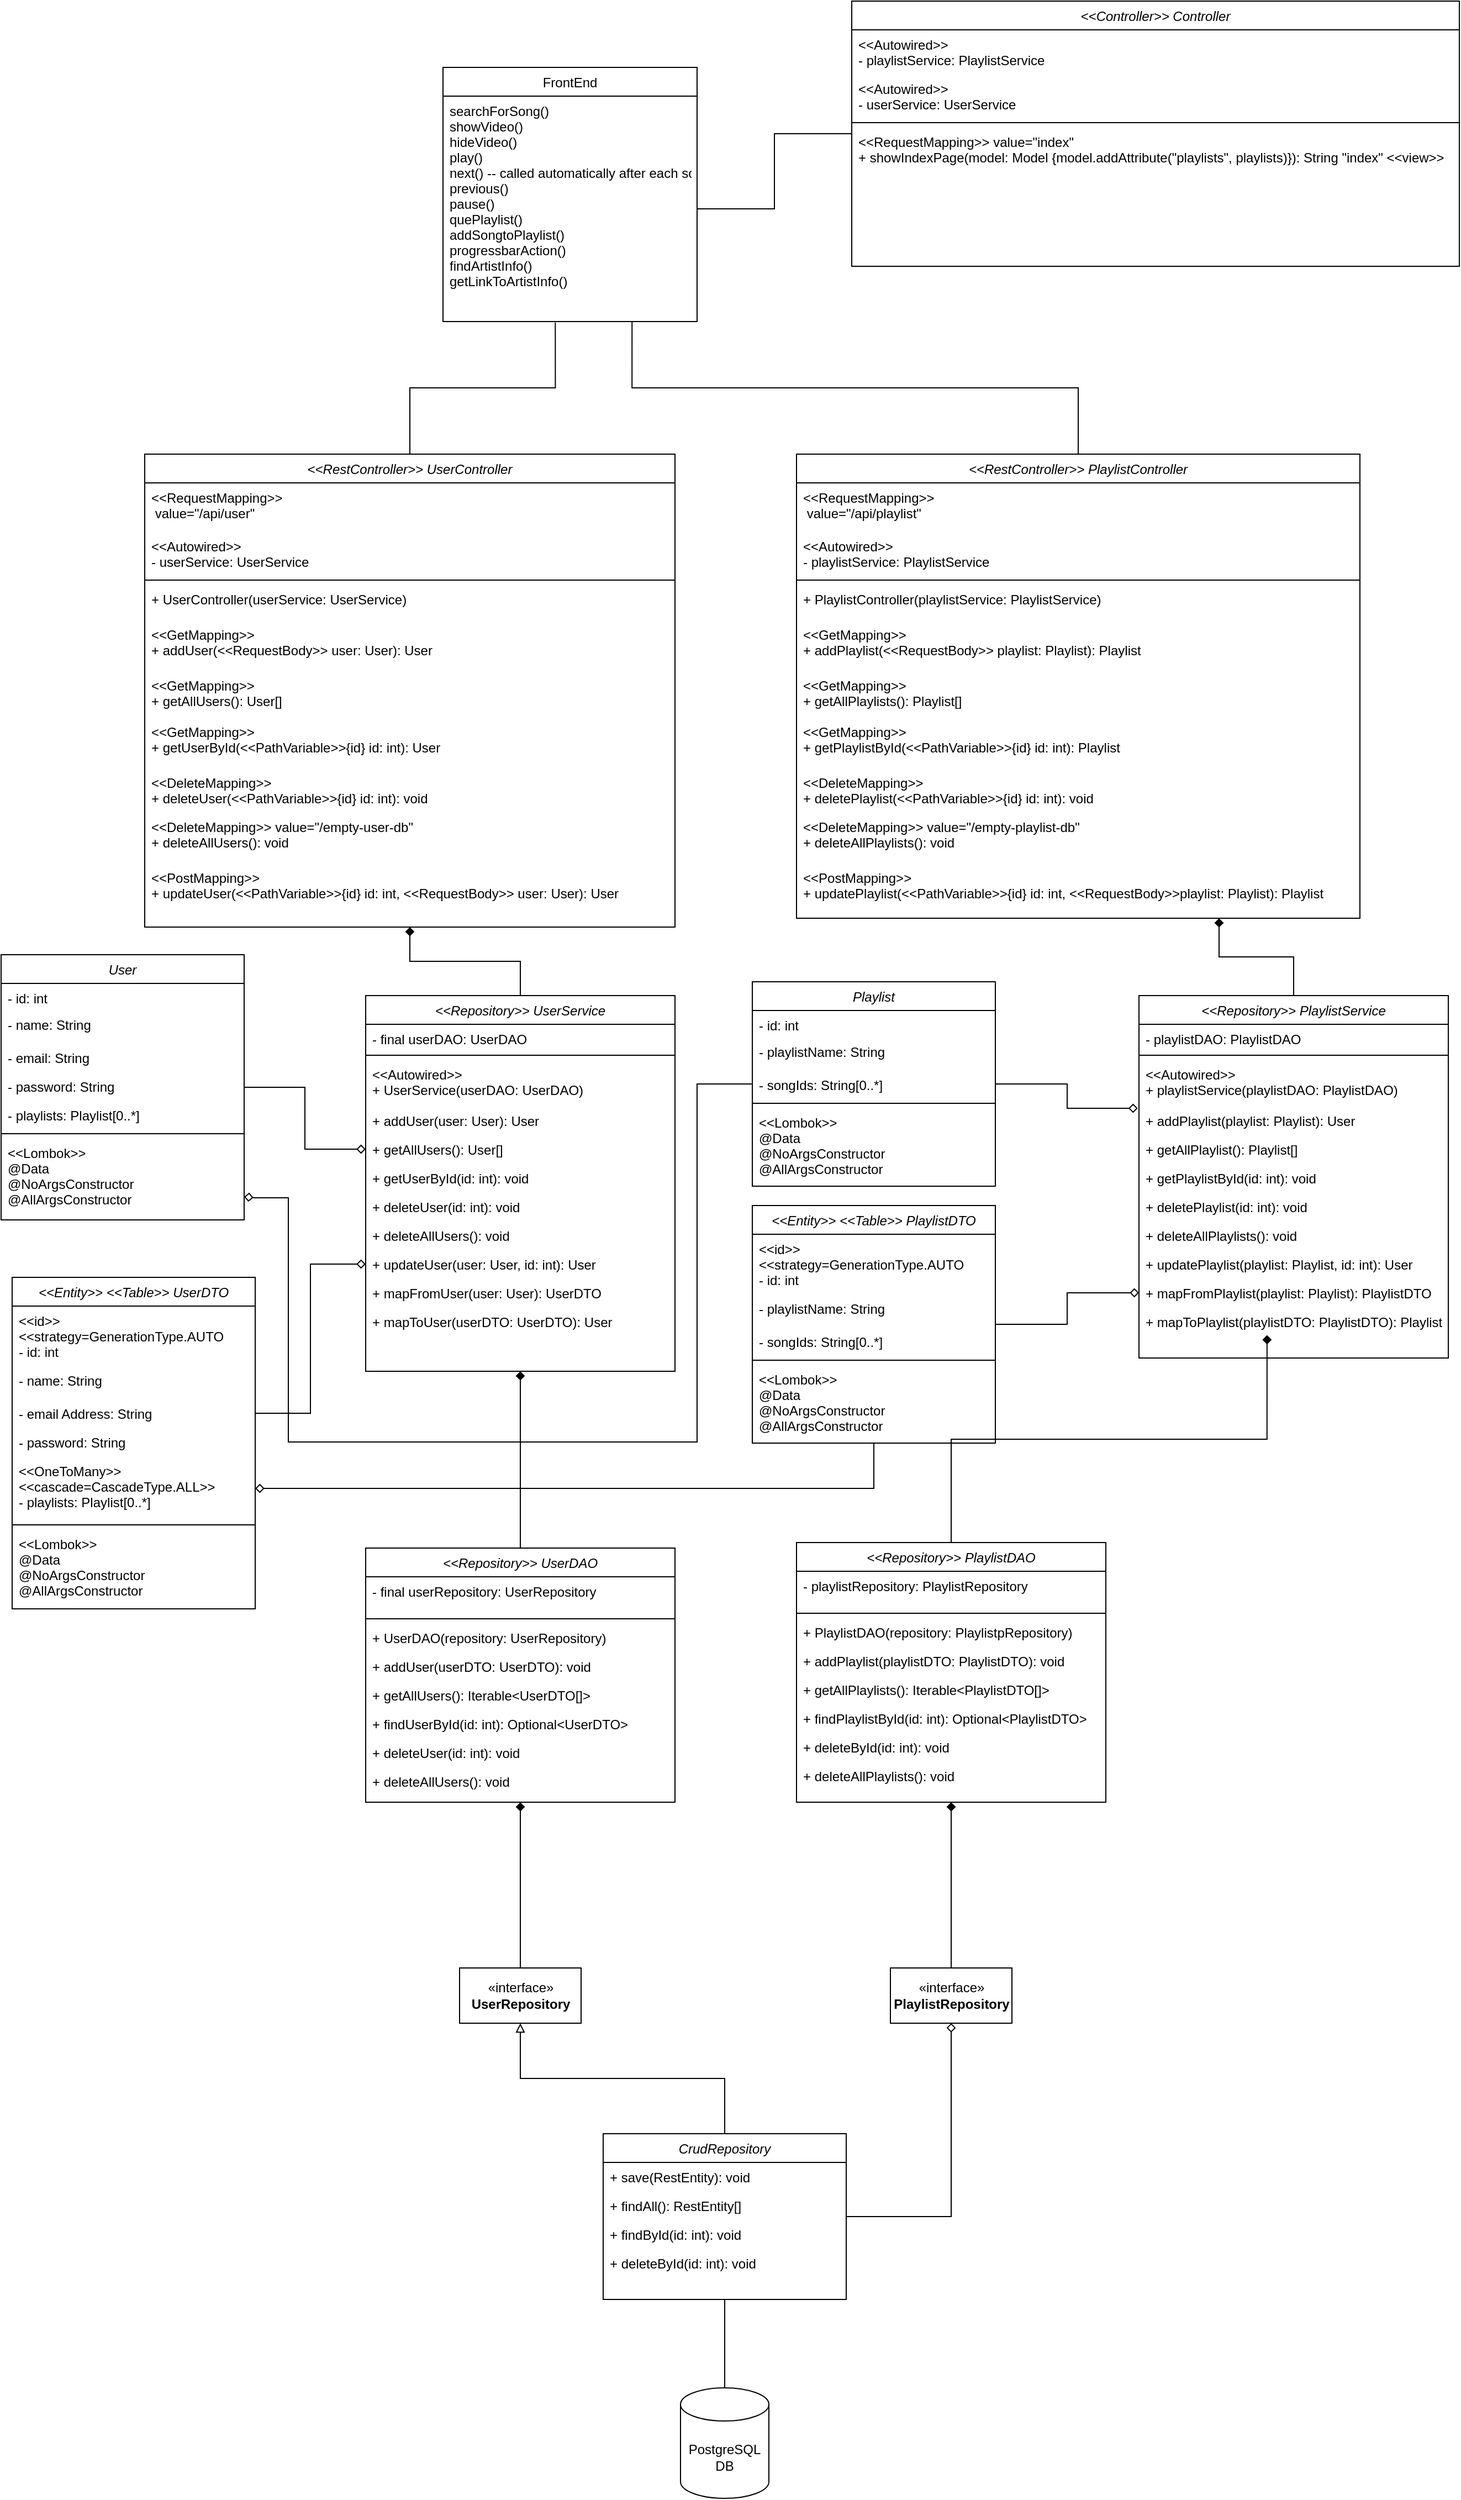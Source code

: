 <mxfile version="14.7.4" type="embed"><diagram id="C5RBs43oDa-KdzZeNtuy" name="Page-1"><mxGraphModel dx="1510" dy="1843" grid="1" gridSize="10" guides="1" tooltips="1" connect="1" arrows="1" fold="1" page="1" pageScale="1" pageWidth="827" pageHeight="1169" math="0" shadow="0"><root><mxCell id="WIyWlLk6GJQsqaUBKTNV-0"/><mxCell id="WIyWlLk6GJQsqaUBKTNV-1" parent="WIyWlLk6GJQsqaUBKTNV-0"/><mxCell id="zkfFHV4jXpPFQw0GAbJ--0" value="&lt;&lt;Entity&gt;&gt; &lt;&lt;Table&gt;&gt; UserDTO" style="swimlane;fontStyle=2;align=center;verticalAlign=top;childLayout=stackLayout;horizontal=1;startSize=26;horizontalStack=0;resizeParent=1;resizeLast=0;collapsible=1;marginBottom=0;rounded=0;shadow=0;strokeWidth=1;" parent="WIyWlLk6GJQsqaUBKTNV-1" vertex="1"><mxGeometry x="-600" y="585" width="220" height="300" as="geometry"><mxRectangle x="230" y="140" width="160" height="26" as="alternateBounds"/></mxGeometry></mxCell><mxCell id="-_xTnc1p_r5YANseTXnQ-41" value="&lt;&lt;id&gt;&gt;&#10;&lt;&lt;strategy=GenerationType.AUTO&#10;- id: int" style="text;align=left;verticalAlign=top;spacingLeft=4;spacingRight=4;overflow=hidden;rotatable=0;points=[[0,0.5],[1,0.5]];portConstraint=eastwest;" parent="zkfFHV4jXpPFQw0GAbJ--0" vertex="1"><mxGeometry y="26" width="220" height="54" as="geometry"/></mxCell><mxCell id="zkfFHV4jXpPFQw0GAbJ--1" value="- name: String" style="text;align=left;verticalAlign=top;spacingLeft=4;spacingRight=4;overflow=hidden;rotatable=0;points=[[0,0.5],[1,0.5]];portConstraint=eastwest;" parent="zkfFHV4jXpPFQw0GAbJ--0" vertex="1"><mxGeometry y="80" width="220" height="30" as="geometry"/></mxCell><mxCell id="zkfFHV4jXpPFQw0GAbJ--3" value="- email Address: String" style="text;align=left;verticalAlign=top;spacingLeft=4;spacingRight=4;overflow=hidden;rotatable=0;points=[[0,0.5],[1,0.5]];portConstraint=eastwest;rounded=0;shadow=0;html=0;" parent="zkfFHV4jXpPFQw0GAbJ--0" vertex="1"><mxGeometry y="110" width="220" height="26" as="geometry"/></mxCell><mxCell id="zkfFHV4jXpPFQw0GAbJ--18" value="- password: String" style="text;align=left;verticalAlign=top;spacingLeft=4;spacingRight=4;overflow=hidden;rotatable=0;points=[[0,0.5],[1,0.5]];portConstraint=eastwest;" parent="zkfFHV4jXpPFQw0GAbJ--0" vertex="1"><mxGeometry y="136" width="220" height="26" as="geometry"/></mxCell><mxCell id="-_xTnc1p_r5YANseTXnQ-157" value="&lt;&lt;OneToMany&gt;&gt;&#10;&lt;&lt;cascade=CascadeType.ALL&gt;&gt;  &#10;- playlists: Playlist[0..*]" style="text;align=left;verticalAlign=top;spacingLeft=4;spacingRight=4;overflow=hidden;rotatable=0;points=[[0,0.5],[1,0.5]];portConstraint=eastwest;" parent="zkfFHV4jXpPFQw0GAbJ--0" vertex="1"><mxGeometry y="162" width="220" height="58" as="geometry"/></mxCell><mxCell id="zkfFHV4jXpPFQw0GAbJ--4" value="" style="line;html=1;strokeWidth=1;align=left;verticalAlign=middle;spacingTop=-1;spacingLeft=3;spacingRight=3;rotatable=0;labelPosition=right;points=[];portConstraint=eastwest;" parent="zkfFHV4jXpPFQw0GAbJ--0" vertex="1"><mxGeometry y="220" width="220" height="8" as="geometry"/></mxCell><mxCell id="zkfFHV4jXpPFQw0GAbJ--5" value="&lt;&lt;Lombok&gt;&gt; &#10;@Data&#10;@NoArgsConstructor&#10;@AllArgsConstructor &#10;&#10;" style="text;align=left;verticalAlign=top;spacingLeft=4;spacingRight=4;overflow=hidden;rotatable=0;points=[[0,0.5],[1,0.5]];portConstraint=eastwest;" parent="zkfFHV4jXpPFQw0GAbJ--0" vertex="1"><mxGeometry y="228" width="220" height="72" as="geometry"/></mxCell><mxCell id="-_xTnc1p_r5YANseTXnQ-36" style="edgeStyle=orthogonalEdgeStyle;rounded=0;orthogonalLoop=1;jettySize=auto;html=1;endArrow=diamond;endFill=1;exitX=0.5;exitY=0;exitDx=0;exitDy=0;entryX=0.5;entryY=1;entryDx=0;entryDy=0;" parent="WIyWlLk6GJQsqaUBKTNV-1" source="-_xTnc1p_r5YANseTXnQ-50" target="-_xTnc1p_r5YANseTXnQ-24" edge="1"><mxGeometry relative="1" as="geometry"><mxPoint x="90" y="400" as="targetPoint"/></mxGeometry></mxCell><mxCell id="-_xTnc1p_r5YANseTXnQ-58" style="edgeStyle=orthogonalEdgeStyle;rounded=0;orthogonalLoop=1;jettySize=auto;html=1;endArrow=diamond;endFill=1;entryX=0.5;entryY=1;entryDx=0;entryDy=0;" parent="WIyWlLk6GJQsqaUBKTNV-1" source="-_xTnc1p_r5YANseTXnQ-1" target="-_xTnc1p_r5YANseTXnQ-50" edge="1"><mxGeometry relative="1" as="geometry"><mxPoint x="-202.44" y="688.168" as="targetPoint"/></mxGeometry></mxCell><mxCell id="-_xTnc1p_r5YANseTXnQ-1" value="&lt;&lt;Repository&gt;&gt; UserDAO" style="swimlane;fontStyle=2;align=center;verticalAlign=top;childLayout=stackLayout;horizontal=1;startSize=26;horizontalStack=0;resizeParent=1;resizeLast=0;collapsible=1;marginBottom=0;rounded=0;shadow=0;strokeWidth=1;" parent="WIyWlLk6GJQsqaUBKTNV-1" vertex="1"><mxGeometry x="-280" y="830" width="280" height="230" as="geometry"><mxRectangle x="230" y="140" width="160" height="26" as="alternateBounds"/></mxGeometry></mxCell><mxCell id="-_xTnc1p_r5YANseTXnQ-2" value="- final userRepository: UserRepository" style="text;align=left;verticalAlign=top;spacingLeft=4;spacingRight=4;overflow=hidden;rotatable=0;points=[[0,0.5],[1,0.5]];portConstraint=eastwest;" parent="-_xTnc1p_r5YANseTXnQ-1" vertex="1"><mxGeometry y="26" width="280" height="34" as="geometry"/></mxCell><mxCell id="-_xTnc1p_r5YANseTXnQ-6" value="" style="line;html=1;strokeWidth=1;align=left;verticalAlign=middle;spacingTop=-1;spacingLeft=3;spacingRight=3;rotatable=0;labelPosition=right;points=[];portConstraint=eastwest;" parent="-_xTnc1p_r5YANseTXnQ-1" vertex="1"><mxGeometry y="60" width="280" height="8" as="geometry"/></mxCell><mxCell id="1" value="+ UserDAO(repository: UserRepository)" style="text;strokeColor=none;fillColor=none;align=left;verticalAlign=top;spacingLeft=4;spacingRight=4;overflow=hidden;rotatable=0;points=[[0,0.5],[1,0.5]];portConstraint=eastwest;" parent="-_xTnc1p_r5YANseTXnQ-1" vertex="1"><mxGeometry y="68" width="280" height="26" as="geometry"/></mxCell><mxCell id="-_xTnc1p_r5YANseTXnQ-12" value="+ addUser(userDTO: UserDTO): void" style="text;strokeColor=none;fillColor=none;align=left;verticalAlign=top;spacingLeft=4;spacingRight=4;overflow=hidden;rotatable=0;points=[[0,0.5],[1,0.5]];portConstraint=eastwest;" parent="-_xTnc1p_r5YANseTXnQ-1" vertex="1"><mxGeometry y="94" width="280" height="26" as="geometry"/></mxCell><mxCell id="-_xTnc1p_r5YANseTXnQ-15" value="+ getAllUsers(): Iterable&lt;UserDTO[]&gt;" style="text;strokeColor=none;fillColor=none;align=left;verticalAlign=top;spacingLeft=4;spacingRight=4;overflow=hidden;rotatable=0;points=[[0,0.5],[1,0.5]];portConstraint=eastwest;" parent="-_xTnc1p_r5YANseTXnQ-1" vertex="1"><mxGeometry y="120" width="280" height="26" as="geometry"/></mxCell><mxCell id="-_xTnc1p_r5YANseTXnQ-16" value="+ findUserById(id: int): Optional&lt;UserDTO&gt;" style="text;strokeColor=none;fillColor=none;align=left;verticalAlign=top;spacingLeft=4;spacingRight=4;overflow=hidden;rotatable=0;points=[[0,0.5],[1,0.5]];portConstraint=eastwest;" parent="-_xTnc1p_r5YANseTXnQ-1" vertex="1"><mxGeometry y="146" width="280" height="26" as="geometry"/></mxCell><mxCell id="-_xTnc1p_r5YANseTXnQ-13" value="+ deleteUser(id: int): void" style="text;strokeColor=none;fillColor=none;align=left;verticalAlign=top;spacingLeft=4;spacingRight=4;overflow=hidden;rotatable=0;points=[[0,0.5],[1,0.5]];portConstraint=eastwest;" parent="-_xTnc1p_r5YANseTXnQ-1" vertex="1"><mxGeometry y="172" width="280" height="26" as="geometry"/></mxCell><mxCell id="6" value="+ deleteAllUsers(): void" style="text;strokeColor=none;fillColor=none;align=left;verticalAlign=top;spacingLeft=4;spacingRight=4;overflow=hidden;rotatable=0;points=[[0,0.5],[1,0.5]];portConstraint=eastwest;" vertex="1" parent="-_xTnc1p_r5YANseTXnQ-1"><mxGeometry y="198" width="280" height="26" as="geometry"/></mxCell><mxCell id="-_xTnc1p_r5YANseTXnQ-136" style="edgeStyle=orthogonalEdgeStyle;rounded=0;orthogonalLoop=1;jettySize=auto;html=1;entryX=0.5;entryY=1;entryDx=0;entryDy=0;endArrow=diamond;endFill=0;" parent="WIyWlLk6GJQsqaUBKTNV-1" source="-_xTnc1p_r5YANseTXnQ-17" target="-_xTnc1p_r5YANseTXnQ-127" edge="1"><mxGeometry relative="1" as="geometry"/></mxCell><mxCell id="-_xTnc1p_r5YANseTXnQ-184" style="edgeStyle=orthogonalEdgeStyle;rounded=0;orthogonalLoop=1;jettySize=auto;html=1;entryX=0.5;entryY=0;entryDx=0;entryDy=0;entryPerimeter=0;endArrow=none;endFill=0;" parent="WIyWlLk6GJQsqaUBKTNV-1" source="-_xTnc1p_r5YANseTXnQ-17" target="-_xTnc1p_r5YANseTXnQ-183" edge="1"><mxGeometry relative="1" as="geometry"/></mxCell><mxCell id="-_xTnc1p_r5YANseTXnQ-17" value="CrudRepository" style="swimlane;fontStyle=2;align=center;verticalAlign=top;childLayout=stackLayout;horizontal=1;startSize=26;horizontalStack=0;resizeParent=1;resizeLast=0;collapsible=1;marginBottom=0;rounded=0;shadow=0;strokeWidth=1;" parent="WIyWlLk6GJQsqaUBKTNV-1" vertex="1"><mxGeometry x="-65" y="1360" width="220" height="150" as="geometry"><mxRectangle x="230" y="140" width="160" height="26" as="alternateBounds"/></mxGeometry></mxCell><mxCell id="-_xTnc1p_r5YANseTXnQ-20" value="+ save(RestEntity): void" style="text;strokeColor=none;fillColor=none;align=left;verticalAlign=top;spacingLeft=4;spacingRight=4;overflow=hidden;rotatable=0;points=[[0,0.5],[1,0.5]];portConstraint=eastwest;" parent="-_xTnc1p_r5YANseTXnQ-17" vertex="1"><mxGeometry y="26" width="220" height="26" as="geometry"/></mxCell><mxCell id="-_xTnc1p_r5YANseTXnQ-21" value="+ findAll(): RestEntity[]" style="text;strokeColor=none;fillColor=none;align=left;verticalAlign=top;spacingLeft=4;spacingRight=4;overflow=hidden;rotatable=0;points=[[0,0.5],[1,0.5]];portConstraint=eastwest;" parent="-_xTnc1p_r5YANseTXnQ-17" vertex="1"><mxGeometry y="52" width="220" height="26" as="geometry"/></mxCell><mxCell id="-_xTnc1p_r5YANseTXnQ-22" value="+ findById(id: int): void" style="text;strokeColor=none;fillColor=none;align=left;verticalAlign=top;spacingLeft=4;spacingRight=4;overflow=hidden;rotatable=0;points=[[0,0.5],[1,0.5]];portConstraint=eastwest;" parent="-_xTnc1p_r5YANseTXnQ-17" vertex="1"><mxGeometry y="78" width="220" height="26" as="geometry"/></mxCell><mxCell id="-_xTnc1p_r5YANseTXnQ-23" value="+ deleteById(id: int): void" style="text;strokeColor=none;fillColor=none;align=left;verticalAlign=top;spacingLeft=4;spacingRight=4;overflow=hidden;rotatable=0;points=[[0,0.5],[1,0.5]];portConstraint=eastwest;" parent="-_xTnc1p_r5YANseTXnQ-17" vertex="1"><mxGeometry y="104" width="220" height="26" as="geometry"/></mxCell><mxCell id="-_xTnc1p_r5YANseTXnQ-179" style="edgeStyle=orthogonalEdgeStyle;rounded=0;orthogonalLoop=1;jettySize=auto;html=1;entryX=0.442;entryY=1.004;entryDx=0;entryDy=0;entryPerimeter=0;endArrow=none;endFill=0;" parent="WIyWlLk6GJQsqaUBKTNV-1" source="-_xTnc1p_r5YANseTXnQ-24" target="-_xTnc1p_r5YANseTXnQ-96" edge="1"><mxGeometry relative="1" as="geometry"/></mxCell><mxCell id="-_xTnc1p_r5YANseTXnQ-24" value="&lt;&lt;RestController&gt;&gt; UserController" style="swimlane;fontStyle=2;align=center;verticalAlign=top;childLayout=stackLayout;horizontal=1;startSize=26;horizontalStack=0;resizeParent=1;resizeLast=0;collapsible=1;marginBottom=0;rounded=0;shadow=0;strokeWidth=1;" parent="WIyWlLk6GJQsqaUBKTNV-1" vertex="1"><mxGeometry x="-480" y="-160" width="480" height="428" as="geometry"><mxRectangle x="550" y="110" width="160" height="26" as="alternateBounds"/></mxGeometry></mxCell><mxCell id="-_xTnc1p_r5YANseTXnQ-37" value="&lt;&lt;RequestMapping&gt;&gt;&#10; value=&quot;/api/user&quot; " style="text;align=left;verticalAlign=top;spacingLeft=4;spacingRight=4;overflow=hidden;rotatable=0;points=[[0,0.5],[1,0.5]];portConstraint=eastwest;" parent="-_xTnc1p_r5YANseTXnQ-24" vertex="1"><mxGeometry y="26" width="480" height="44" as="geometry"/></mxCell><mxCell id="-_xTnc1p_r5YANseTXnQ-35" value="&lt;&lt;Autowired&gt;&gt;&#10;- userService: UserService " style="text;align=left;verticalAlign=top;spacingLeft=4;spacingRight=4;overflow=hidden;rotatable=0;points=[[0,0.5],[1,0.5]];portConstraint=eastwest;" parent="-_xTnc1p_r5YANseTXnQ-24" vertex="1"><mxGeometry y="70" width="480" height="40" as="geometry"/></mxCell><mxCell id="-_xTnc1p_r5YANseTXnQ-25" value="" style="line;html=1;strokeWidth=1;align=left;verticalAlign=middle;spacingTop=-1;spacingLeft=3;spacingRight=3;rotatable=0;labelPosition=right;points=[];portConstraint=eastwest;" parent="-_xTnc1p_r5YANseTXnQ-24" vertex="1"><mxGeometry y="110" width="480" height="8" as="geometry"/></mxCell><mxCell id="-_xTnc1p_r5YANseTXnQ-64" value="+ UserController(userService: UserService)" style="text;strokeColor=none;fillColor=none;align=left;verticalAlign=top;spacingLeft=4;spacingRight=4;overflow=hidden;rotatable=0;points=[[0,0.5],[1,0.5]];portConstraint=eastwest;" parent="-_xTnc1p_r5YANseTXnQ-24" vertex="1"><mxGeometry y="118" width="480" height="32" as="geometry"/></mxCell><mxCell id="-_xTnc1p_r5YANseTXnQ-63" value="&lt;&lt;GetMapping&gt;&gt;&#10;+ addUser(&lt;&lt;RequestBody&gt;&gt; user: User): User" style="text;strokeColor=none;fillColor=none;align=left;verticalAlign=top;spacingLeft=4;spacingRight=4;overflow=hidden;rotatable=0;points=[[0,0.5],[1,0.5]];portConstraint=eastwest;" parent="-_xTnc1p_r5YANseTXnQ-24" vertex="1"><mxGeometry y="150" width="480" height="46" as="geometry"/></mxCell><mxCell id="-_xTnc1p_r5YANseTXnQ-26" value="&lt;&lt;GetMapping&gt;&gt;&#10;+ getAllUsers(): User[] " style="text;strokeColor=none;fillColor=none;align=left;verticalAlign=top;spacingLeft=4;spacingRight=4;overflow=hidden;rotatable=0;points=[[0,0.5],[1,0.5]];portConstraint=eastwest;" parent="-_xTnc1p_r5YANseTXnQ-24" vertex="1"><mxGeometry y="196" width="480" height="42" as="geometry"/></mxCell><mxCell id="-_xTnc1p_r5YANseTXnQ-62" value="&lt;&lt;GetMapping&gt;&gt;&#10;+ getUserById(&lt;&lt;PathVariable&gt;&gt;{id} id: int): User" style="text;strokeColor=none;fillColor=none;align=left;verticalAlign=top;spacingLeft=4;spacingRight=4;overflow=hidden;rotatable=0;points=[[0,0.5],[1,0.5]];portConstraint=eastwest;" parent="-_xTnc1p_r5YANseTXnQ-24" vertex="1"><mxGeometry y="238" width="480" height="46" as="geometry"/></mxCell><mxCell id="-_xTnc1p_r5YANseTXnQ-29" value="&lt;&lt;DeleteMapping&gt;&gt;&#10;+ deleteUser(&lt;&lt;PathVariable&gt;&gt;{id} id: int): void" style="text;strokeColor=none;fillColor=none;align=left;verticalAlign=top;spacingLeft=4;spacingRight=4;overflow=hidden;rotatable=0;points=[[0,0.5],[1,0.5]];portConstraint=eastwest;" parent="-_xTnc1p_r5YANseTXnQ-24" vertex="1"><mxGeometry y="284" width="480" height="40" as="geometry"/></mxCell><mxCell id="-_xTnc1p_r5YANseTXnQ-39" value="&lt;&lt;DeleteMapping&gt;&gt; value=&quot;/empty-user-db&quot;&#10;+ deleteAllUsers(): void" style="text;strokeColor=none;fillColor=none;align=left;verticalAlign=top;spacingLeft=4;spacingRight=4;overflow=hidden;rotatable=0;points=[[0,0.5],[1,0.5]];portConstraint=eastwest;" parent="-_xTnc1p_r5YANseTXnQ-24" vertex="1"><mxGeometry y="324" width="480" height="46" as="geometry"/></mxCell><mxCell id="-_xTnc1p_r5YANseTXnQ-40" value="&lt;&lt;PostMapping&gt;&gt;&#10;+ updateUser(&lt;&lt;PathVariable&gt;&gt;{id} id: int, &lt;&lt;RequestBody&gt;&gt; user: User): User" style="text;strokeColor=none;fillColor=none;align=left;verticalAlign=top;spacingLeft=4;spacingRight=4;overflow=hidden;rotatable=0;points=[[0,0.5],[1,0.5]];portConstraint=eastwest;" parent="-_xTnc1p_r5YANseTXnQ-24" vertex="1"><mxGeometry y="370" width="480" height="44" as="geometry"/></mxCell><mxCell id="-_xTnc1p_r5YANseTXnQ-34" style="edgeStyle=orthogonalEdgeStyle;rounded=0;orthogonalLoop=1;jettySize=auto;html=1;endArrow=diamond;endFill=1;entryX=0.5;entryY=1;entryDx=0;entryDy=0;" parent="WIyWlLk6GJQsqaUBKTNV-1" source="-_xTnc1p_r5YANseTXnQ-30" target="-_xTnc1p_r5YANseTXnQ-1" edge="1"><mxGeometry relative="1" as="geometry"><mxPoint x="-155" y="1020" as="targetPoint"/></mxGeometry></mxCell><mxCell id="-_xTnc1p_r5YANseTXnQ-30" value="«interface»&lt;br&gt;&lt;b&gt;UserRepository&lt;/b&gt;" style="html=1;" parent="WIyWlLk6GJQsqaUBKTNV-1" vertex="1"><mxGeometry x="-195" y="1210" width="110" height="50" as="geometry"/></mxCell><mxCell id="-_xTnc1p_r5YANseTXnQ-33" style="edgeStyle=orthogonalEdgeStyle;rounded=0;orthogonalLoop=1;jettySize=auto;html=1;entryX=0.5;entryY=1;entryDx=0;entryDy=0;endArrow=block;endFill=0;exitX=0.5;exitY=0;exitDx=0;exitDy=0;" parent="WIyWlLk6GJQsqaUBKTNV-1" source="-_xTnc1p_r5YANseTXnQ-17" target="-_xTnc1p_r5YANseTXnQ-30" edge="1"><mxGeometry relative="1" as="geometry"/></mxCell><mxCell id="-_xTnc1p_r5YANseTXnQ-50" value="&lt;&lt;Repository&gt;&gt; UserService" style="swimlane;fontStyle=2;align=center;verticalAlign=top;childLayout=stackLayout;horizontal=1;startSize=26;horizontalStack=0;resizeParent=1;resizeLast=0;collapsible=1;marginBottom=0;rounded=0;shadow=0;strokeWidth=1;" parent="WIyWlLk6GJQsqaUBKTNV-1" vertex="1"><mxGeometry x="-280" y="330" width="280" height="340" as="geometry"><mxRectangle x="230" y="140" width="160" height="26" as="alternateBounds"/></mxGeometry></mxCell><mxCell id="-_xTnc1p_r5YANseTXnQ-51" value="- final userDAO: UserDAO" style="text;align=left;verticalAlign=top;spacingLeft=4;spacingRight=4;overflow=hidden;rotatable=0;points=[[0,0.5],[1,0.5]];portConstraint=eastwest;" parent="-_xTnc1p_r5YANseTXnQ-50" vertex="1"><mxGeometry y="26" width="280" height="24" as="geometry"/></mxCell><mxCell id="-_xTnc1p_r5YANseTXnQ-52" value="" style="line;html=1;strokeWidth=1;align=left;verticalAlign=middle;spacingTop=-1;spacingLeft=3;spacingRight=3;rotatable=0;labelPosition=right;points=[];portConstraint=eastwest;" parent="-_xTnc1p_r5YANseTXnQ-50" vertex="1"><mxGeometry y="50" width="280" height="8" as="geometry"/></mxCell><mxCell id="-_xTnc1p_r5YANseTXnQ-57" value="&lt;&lt;Autowired&gt;&gt;&#10;+ UserService(userDAO: UserDAO)" style="text;strokeColor=none;fillColor=none;align=left;verticalAlign=top;spacingLeft=4;spacingRight=4;overflow=hidden;rotatable=0;points=[[0,0.5],[1,0.5]];portConstraint=eastwest;" parent="-_xTnc1p_r5YANseTXnQ-50" vertex="1"><mxGeometry y="58" width="280" height="42" as="geometry"/></mxCell><mxCell id="-_xTnc1p_r5YANseTXnQ-53" value="+ addUser(user: User): User" style="text;strokeColor=none;fillColor=none;align=left;verticalAlign=top;spacingLeft=4;spacingRight=4;overflow=hidden;rotatable=0;points=[[0,0.5],[1,0.5]];portConstraint=eastwest;" parent="-_xTnc1p_r5YANseTXnQ-50" vertex="1"><mxGeometry y="100" width="280" height="26" as="geometry"/></mxCell><mxCell id="-_xTnc1p_r5YANseTXnQ-54" value="+ getAllUsers(): User[]" style="text;strokeColor=none;fillColor=none;align=left;verticalAlign=top;spacingLeft=4;spacingRight=4;overflow=hidden;rotatable=0;points=[[0,0.5],[1,0.5]];portConstraint=eastwest;" parent="-_xTnc1p_r5YANseTXnQ-50" vertex="1"><mxGeometry y="126" width="280" height="26" as="geometry"/></mxCell><mxCell id="-_xTnc1p_r5YANseTXnQ-55" value="+ getUserById(id: int): void" style="text;strokeColor=none;fillColor=none;align=left;verticalAlign=top;spacingLeft=4;spacingRight=4;overflow=hidden;rotatable=0;points=[[0,0.5],[1,0.5]];portConstraint=eastwest;" parent="-_xTnc1p_r5YANseTXnQ-50" vertex="1"><mxGeometry y="152" width="280" height="26" as="geometry"/></mxCell><mxCell id="-_xTnc1p_r5YANseTXnQ-56" value="+ deleteUser(id: int): void" style="text;strokeColor=none;fillColor=none;align=left;verticalAlign=top;spacingLeft=4;spacingRight=4;overflow=hidden;rotatable=0;points=[[0,0.5],[1,0.5]];portConstraint=eastwest;" parent="-_xTnc1p_r5YANseTXnQ-50" vertex="1"><mxGeometry y="178" width="280" height="26" as="geometry"/></mxCell><mxCell id="-_xTnc1p_r5YANseTXnQ-61" value="+ deleteAllUsers(): void" style="text;strokeColor=none;fillColor=none;align=left;verticalAlign=top;spacingLeft=4;spacingRight=4;overflow=hidden;rotatable=0;points=[[0,0.5],[1,0.5]];portConstraint=eastwest;" parent="-_xTnc1p_r5YANseTXnQ-50" vertex="1"><mxGeometry y="204" width="280" height="26" as="geometry"/></mxCell><mxCell id="-_xTnc1p_r5YANseTXnQ-60" value="+ updateUser(user: User, id: int): User" style="text;strokeColor=none;fillColor=none;align=left;verticalAlign=top;spacingLeft=4;spacingRight=4;overflow=hidden;rotatable=0;points=[[0,0.5],[1,0.5]];portConstraint=eastwest;" parent="-_xTnc1p_r5YANseTXnQ-50" vertex="1"><mxGeometry y="230" width="280" height="26" as="geometry"/></mxCell><mxCell id="-_xTnc1p_r5YANseTXnQ-65" value="+ mapFromUser(user: User): UserDTO" style="text;strokeColor=none;fillColor=none;align=left;verticalAlign=top;spacingLeft=4;spacingRight=4;overflow=hidden;rotatable=0;points=[[0,0.5],[1,0.5]];portConstraint=eastwest;" parent="-_xTnc1p_r5YANseTXnQ-50" vertex="1"><mxGeometry y="256" width="280" height="26" as="geometry"/></mxCell><mxCell id="-_xTnc1p_r5YANseTXnQ-77" value="+ mapToUser(userDTO: UserDTO): User" style="text;strokeColor=none;fillColor=none;align=left;verticalAlign=top;spacingLeft=4;spacingRight=4;overflow=hidden;rotatable=0;points=[[0,0.5],[1,0.5]];portConstraint=eastwest;" parent="-_xTnc1p_r5YANseTXnQ-50" vertex="1"><mxGeometry y="282" width="280" height="28" as="geometry"/></mxCell><mxCell id="-_xTnc1p_r5YANseTXnQ-87" style="edgeStyle=orthogonalEdgeStyle;rounded=0;orthogonalLoop=1;jettySize=auto;html=1;entryX=0;entryY=0.5;entryDx=0;entryDy=0;endArrow=diamond;endFill=0;" parent="WIyWlLk6GJQsqaUBKTNV-1" source="-_xTnc1p_r5YANseTXnQ-78" target="-_xTnc1p_r5YANseTXnQ-54" edge="1"><mxGeometry relative="1" as="geometry"/></mxCell><mxCell id="-_xTnc1p_r5YANseTXnQ-78" value="User" style="swimlane;fontStyle=2;align=center;verticalAlign=top;childLayout=stackLayout;horizontal=1;startSize=26;horizontalStack=0;resizeParent=1;resizeLast=0;collapsible=1;marginBottom=0;rounded=0;shadow=0;strokeWidth=1;" parent="WIyWlLk6GJQsqaUBKTNV-1" vertex="1"><mxGeometry x="-610" y="293" width="220" height="240" as="geometry"><mxRectangle x="230" y="140" width="160" height="26" as="alternateBounds"/></mxGeometry></mxCell><mxCell id="-_xTnc1p_r5YANseTXnQ-79" value="- id: int" style="text;align=left;verticalAlign=top;spacingLeft=4;spacingRight=4;overflow=hidden;rotatable=0;points=[[0,0.5],[1,0.5]];portConstraint=eastwest;" parent="-_xTnc1p_r5YANseTXnQ-78" vertex="1"><mxGeometry y="26" width="220" height="24" as="geometry"/></mxCell><mxCell id="-_xTnc1p_r5YANseTXnQ-80" value="- name: String" style="text;align=left;verticalAlign=top;spacingLeft=4;spacingRight=4;overflow=hidden;rotatable=0;points=[[0,0.5],[1,0.5]];portConstraint=eastwest;" parent="-_xTnc1p_r5YANseTXnQ-78" vertex="1"><mxGeometry y="50" width="220" height="30" as="geometry"/></mxCell><mxCell id="-_xTnc1p_r5YANseTXnQ-81" value="- email: String" style="text;align=left;verticalAlign=top;spacingLeft=4;spacingRight=4;overflow=hidden;rotatable=0;points=[[0,0.5],[1,0.5]];portConstraint=eastwest;rounded=0;shadow=0;html=0;" parent="-_xTnc1p_r5YANseTXnQ-78" vertex="1"><mxGeometry y="80" width="220" height="26" as="geometry"/></mxCell><mxCell id="-_xTnc1p_r5YANseTXnQ-82" value="- password: String" style="text;align=left;verticalAlign=top;spacingLeft=4;spacingRight=4;overflow=hidden;rotatable=0;points=[[0,0.5],[1,0.5]];portConstraint=eastwest;" parent="-_xTnc1p_r5YANseTXnQ-78" vertex="1"><mxGeometry y="106" width="220" height="26" as="geometry"/></mxCell><mxCell id="-_xTnc1p_r5YANseTXnQ-156" value="- playlists: Playlist[0..*]" style="text;align=left;verticalAlign=top;spacingLeft=4;spacingRight=4;overflow=hidden;rotatable=0;points=[[0,0.5],[1,0.5]];portConstraint=eastwest;" parent="-_xTnc1p_r5YANseTXnQ-78" vertex="1"><mxGeometry y="132" width="220" height="26" as="geometry"/></mxCell><mxCell id="-_xTnc1p_r5YANseTXnQ-83" value="" style="line;html=1;strokeWidth=1;align=left;verticalAlign=middle;spacingTop=-1;spacingLeft=3;spacingRight=3;rotatable=0;labelPosition=right;points=[];portConstraint=eastwest;" parent="-_xTnc1p_r5YANseTXnQ-78" vertex="1"><mxGeometry y="158" width="220" height="8" as="geometry"/></mxCell><mxCell id="-_xTnc1p_r5YANseTXnQ-84" value="&lt;&lt;Lombok&gt;&gt; &#10;@Data&#10;@NoArgsConstructor&#10;@AllArgsConstructor &#10;&#10;" style="text;align=left;verticalAlign=top;spacingLeft=4;spacingRight=4;overflow=hidden;rotatable=0;points=[[0,0.5],[1,0.5]];portConstraint=eastwest;" parent="-_xTnc1p_r5YANseTXnQ-78" vertex="1"><mxGeometry y="166" width="220" height="62" as="geometry"/></mxCell><mxCell id="-_xTnc1p_r5YANseTXnQ-86" style="edgeStyle=orthogonalEdgeStyle;rounded=0;orthogonalLoop=1;jettySize=auto;html=1;entryX=0;entryY=0.5;entryDx=0;entryDy=0;endArrow=diamond;endFill=0;" parent="WIyWlLk6GJQsqaUBKTNV-1" source="zkfFHV4jXpPFQw0GAbJ--3" target="-_xTnc1p_r5YANseTXnQ-60" edge="1"><mxGeometry relative="1" as="geometry"/></mxCell><mxCell id="-_xTnc1p_r5YANseTXnQ-90" value="FrontEnd" style="swimlane;fontStyle=0;childLayout=stackLayout;horizontal=1;startSize=26;fillColor=none;horizontalStack=0;resizeParent=1;resizeParentMax=0;resizeLast=0;collapsible=1;marginBottom=0;" parent="WIyWlLk6GJQsqaUBKTNV-1" vertex="1"><mxGeometry x="-210" y="-510" width="230" height="230" as="geometry"/></mxCell><mxCell id="-_xTnc1p_r5YANseTXnQ-96" value="searchForSong()&#10;showVideo()&#10;hideVideo()&#10;play()&#10;next() -- called automatically after each song&#10;previous()&#10;pause()&#10;quePlaylist()&#10;addSongtoPlaylist()&#10;progressbarAction()&#10;findArtistInfo()&#10;getLinkToArtistInfo()&#10;" style="text;strokeColor=none;fillColor=none;align=left;verticalAlign=top;spacingLeft=4;spacingRight=4;overflow=hidden;rotatable=0;points=[[0,0.5],[1,0.5]];portConstraint=eastwest;" parent="-_xTnc1p_r5YANseTXnQ-90" vertex="1"><mxGeometry y="26" width="230" height="204" as="geometry"/></mxCell><mxCell id="-_xTnc1p_r5YANseTXnQ-139" value="" style="edgeStyle=orthogonalEdgeStyle;rounded=0;orthogonalLoop=1;jettySize=auto;html=1;endArrow=diamond;endFill=1;entryX=0.75;entryY=1;entryDx=0;entryDy=0;" parent="WIyWlLk6GJQsqaUBKTNV-1" source="-_xTnc1p_r5YANseTXnQ-97" target="-_xTnc1p_r5YANseTXnQ-109" edge="1"><mxGeometry relative="1" as="geometry"><mxPoint x="370" y="310" as="targetPoint"/></mxGeometry></mxCell><mxCell id="-_xTnc1p_r5YANseTXnQ-97" value="&lt;&lt;Repository&gt;&gt; PlaylistService" style="swimlane;fontStyle=2;align=center;verticalAlign=top;childLayout=stackLayout;horizontal=1;startSize=26;horizontalStack=0;resizeParent=1;resizeLast=0;collapsible=1;marginBottom=0;rounded=0;shadow=0;strokeWidth=1;" parent="WIyWlLk6GJQsqaUBKTNV-1" vertex="1"><mxGeometry x="420" y="330" width="280" height="328" as="geometry"><mxRectangle x="230" y="140" width="160" height="26" as="alternateBounds"/></mxGeometry></mxCell><mxCell id="-_xTnc1p_r5YANseTXnQ-98" value="- playlistDAO: PlaylistDAO" style="text;align=left;verticalAlign=top;spacingLeft=4;spacingRight=4;overflow=hidden;rotatable=0;points=[[0,0.5],[1,0.5]];portConstraint=eastwest;" parent="-_xTnc1p_r5YANseTXnQ-97" vertex="1"><mxGeometry y="26" width="280" height="24" as="geometry"/></mxCell><mxCell id="-_xTnc1p_r5YANseTXnQ-99" value="" style="line;html=1;strokeWidth=1;align=left;verticalAlign=middle;spacingTop=-1;spacingLeft=3;spacingRight=3;rotatable=0;labelPosition=right;points=[];portConstraint=eastwest;" parent="-_xTnc1p_r5YANseTXnQ-97" vertex="1"><mxGeometry y="50" width="280" height="8" as="geometry"/></mxCell><mxCell id="-_xTnc1p_r5YANseTXnQ-100" value="&lt;&lt;Autowired&gt;&gt;&#10;+ playlistService(playlistDAO: PlaylistDAO)" style="text;strokeColor=none;fillColor=none;align=left;verticalAlign=top;spacingLeft=4;spacingRight=4;overflow=hidden;rotatable=0;points=[[0,0.5],[1,0.5]];portConstraint=eastwest;" parent="-_xTnc1p_r5YANseTXnQ-97" vertex="1"><mxGeometry y="58" width="280" height="42" as="geometry"/></mxCell><mxCell id="-_xTnc1p_r5YANseTXnQ-101" value="+ addPlaylist(playlist: Playlist): User" style="text;strokeColor=none;fillColor=none;align=left;verticalAlign=top;spacingLeft=4;spacingRight=4;overflow=hidden;rotatable=0;points=[[0,0.5],[1,0.5]];portConstraint=eastwest;" parent="-_xTnc1p_r5YANseTXnQ-97" vertex="1"><mxGeometry y="100" width="280" height="26" as="geometry"/></mxCell><mxCell id="-_xTnc1p_r5YANseTXnQ-102" value="+ getAllPlaylist(): Playlist[]" style="text;strokeColor=none;fillColor=none;align=left;verticalAlign=top;spacingLeft=4;spacingRight=4;overflow=hidden;rotatable=0;points=[[0,0.5],[1,0.5]];portConstraint=eastwest;" parent="-_xTnc1p_r5YANseTXnQ-97" vertex="1"><mxGeometry y="126" width="280" height="26" as="geometry"/></mxCell><mxCell id="-_xTnc1p_r5YANseTXnQ-103" value="+ getPlaylistById(id: int): void" style="text;strokeColor=none;fillColor=none;align=left;verticalAlign=top;spacingLeft=4;spacingRight=4;overflow=hidden;rotatable=0;points=[[0,0.5],[1,0.5]];portConstraint=eastwest;" parent="-_xTnc1p_r5YANseTXnQ-97" vertex="1"><mxGeometry y="152" width="280" height="26" as="geometry"/></mxCell><mxCell id="-_xTnc1p_r5YANseTXnQ-104" value="+ deletePlaylist(id: int): void" style="text;strokeColor=none;fillColor=none;align=left;verticalAlign=top;spacingLeft=4;spacingRight=4;overflow=hidden;rotatable=0;points=[[0,0.5],[1,0.5]];portConstraint=eastwest;" parent="-_xTnc1p_r5YANseTXnQ-97" vertex="1"><mxGeometry y="178" width="280" height="26" as="geometry"/></mxCell><mxCell id="-_xTnc1p_r5YANseTXnQ-105" value="+ deleteAllPlaylists(): void" style="text;strokeColor=none;fillColor=none;align=left;verticalAlign=top;spacingLeft=4;spacingRight=4;overflow=hidden;rotatable=0;points=[[0,0.5],[1,0.5]];portConstraint=eastwest;" parent="-_xTnc1p_r5YANseTXnQ-97" vertex="1"><mxGeometry y="204" width="280" height="26" as="geometry"/></mxCell><mxCell id="-_xTnc1p_r5YANseTXnQ-106" value="+ updatePlaylist(playlist: Playlist, id: int): User" style="text;strokeColor=none;fillColor=none;align=left;verticalAlign=top;spacingLeft=4;spacingRight=4;overflow=hidden;rotatable=0;points=[[0,0.5],[1,0.5]];portConstraint=eastwest;" parent="-_xTnc1p_r5YANseTXnQ-97" vertex="1"><mxGeometry y="230" width="280" height="26" as="geometry"/></mxCell><mxCell id="-_xTnc1p_r5YANseTXnQ-107" value="+ mapFromPlaylist(playlist: Playlist): PlaylistDTO" style="text;strokeColor=none;fillColor=none;align=left;verticalAlign=top;spacingLeft=4;spacingRight=4;overflow=hidden;rotatable=0;points=[[0,0.5],[1,0.5]];portConstraint=eastwest;" parent="-_xTnc1p_r5YANseTXnQ-97" vertex="1"><mxGeometry y="256" width="280" height="26" as="geometry"/></mxCell><mxCell id="-_xTnc1p_r5YANseTXnQ-108" value="+ mapToPlaylist(playlistDTO: PlaylistDTO): Playlist" style="text;strokeColor=none;fillColor=none;align=left;verticalAlign=top;spacingLeft=4;spacingRight=4;overflow=hidden;rotatable=0;points=[[0,0.5],[1,0.5]];portConstraint=eastwest;" parent="-_xTnc1p_r5YANseTXnQ-97" vertex="1"><mxGeometry y="282" width="280" height="26" as="geometry"/></mxCell><mxCell id="-_xTnc1p_r5YANseTXnQ-186" style="edgeStyle=orthogonalEdgeStyle;rounded=0;orthogonalLoop=1;jettySize=auto;html=1;entryX=0.744;entryY=0.999;entryDx=0;entryDy=0;entryPerimeter=0;endArrow=none;endFill=0;" parent="WIyWlLk6GJQsqaUBKTNV-1" source="-_xTnc1p_r5YANseTXnQ-109" target="-_xTnc1p_r5YANseTXnQ-96" edge="1"><mxGeometry relative="1" as="geometry"/></mxCell><mxCell id="-_xTnc1p_r5YANseTXnQ-109" value="&lt;&lt;RestController&gt;&gt; PlaylistController" style="swimlane;fontStyle=2;align=center;verticalAlign=top;childLayout=stackLayout;horizontal=1;startSize=26;horizontalStack=0;resizeParent=1;resizeLast=0;collapsible=1;marginBottom=0;rounded=0;shadow=0;strokeWidth=1;" parent="WIyWlLk6GJQsqaUBKTNV-1" vertex="1"><mxGeometry x="110" y="-160" width="510" height="420" as="geometry"><mxRectangle x="550" y="110" width="160" height="26" as="alternateBounds"/></mxGeometry></mxCell><mxCell id="-_xTnc1p_r5YANseTXnQ-110" value="&lt;&lt;RequestMapping&gt;&gt;&#10; value=&quot;/api/playlist&quot; " style="text;align=left;verticalAlign=top;spacingLeft=4;spacingRight=4;overflow=hidden;rotatable=0;points=[[0,0.5],[1,0.5]];portConstraint=eastwest;" parent="-_xTnc1p_r5YANseTXnQ-109" vertex="1"><mxGeometry y="26" width="510" height="44" as="geometry"/></mxCell><mxCell id="-_xTnc1p_r5YANseTXnQ-111" value="&lt;&lt;Autowired&gt;&gt;&#10;- playlistService: PlaylistService " style="text;align=left;verticalAlign=top;spacingLeft=4;spacingRight=4;overflow=hidden;rotatable=0;points=[[0,0.5],[1,0.5]];portConstraint=eastwest;" parent="-_xTnc1p_r5YANseTXnQ-109" vertex="1"><mxGeometry y="70" width="510" height="40" as="geometry"/></mxCell><mxCell id="-_xTnc1p_r5YANseTXnQ-112" value="" style="line;html=1;strokeWidth=1;align=left;verticalAlign=middle;spacingTop=-1;spacingLeft=3;spacingRight=3;rotatable=0;labelPosition=right;points=[];portConstraint=eastwest;" parent="-_xTnc1p_r5YANseTXnQ-109" vertex="1"><mxGeometry y="110" width="510" height="8" as="geometry"/></mxCell><mxCell id="-_xTnc1p_r5YANseTXnQ-113" value="+ PlaylistController(playlistService: PlaylistService)" style="text;strokeColor=none;fillColor=none;align=left;verticalAlign=top;spacingLeft=4;spacingRight=4;overflow=hidden;rotatable=0;points=[[0,0.5],[1,0.5]];portConstraint=eastwest;" parent="-_xTnc1p_r5YANseTXnQ-109" vertex="1"><mxGeometry y="118" width="510" height="32" as="geometry"/></mxCell><mxCell id="-_xTnc1p_r5YANseTXnQ-114" value="&lt;&lt;GetMapping&gt;&gt;&#10;+ addPlaylist(&lt;&lt;RequestBody&gt;&gt; playlist: Playlist): Playlist" style="text;strokeColor=none;fillColor=none;align=left;verticalAlign=top;spacingLeft=4;spacingRight=4;overflow=hidden;rotatable=0;points=[[0,0.5],[1,0.5]];portConstraint=eastwest;" parent="-_xTnc1p_r5YANseTXnQ-109" vertex="1"><mxGeometry y="150" width="510" height="46" as="geometry"/></mxCell><mxCell id="-_xTnc1p_r5YANseTXnQ-115" value="&lt;&lt;GetMapping&gt;&gt;&#10;+ getAllPlaylists(): Playlist[] " style="text;strokeColor=none;fillColor=none;align=left;verticalAlign=top;spacingLeft=4;spacingRight=4;overflow=hidden;rotatable=0;points=[[0,0.5],[1,0.5]];portConstraint=eastwest;" parent="-_xTnc1p_r5YANseTXnQ-109" vertex="1"><mxGeometry y="196" width="510" height="42" as="geometry"/></mxCell><mxCell id="-_xTnc1p_r5YANseTXnQ-116" value="&lt;&lt;GetMapping&gt;&gt;&#10;+ getPlaylistById(&lt;&lt;PathVariable&gt;&gt;{id} id: int): Playlist" style="text;strokeColor=none;fillColor=none;align=left;verticalAlign=top;spacingLeft=4;spacingRight=4;overflow=hidden;rotatable=0;points=[[0,0.5],[1,0.5]];portConstraint=eastwest;" parent="-_xTnc1p_r5YANseTXnQ-109" vertex="1"><mxGeometry y="238" width="510" height="46" as="geometry"/></mxCell><mxCell id="-_xTnc1p_r5YANseTXnQ-117" value="&lt;&lt;DeleteMapping&gt;&gt;&#10;+ deletePlaylist(&lt;&lt;PathVariable&gt;&gt;{id} id: int): void" style="text;strokeColor=none;fillColor=none;align=left;verticalAlign=top;spacingLeft=4;spacingRight=4;overflow=hidden;rotatable=0;points=[[0,0.5],[1,0.5]];portConstraint=eastwest;" parent="-_xTnc1p_r5YANseTXnQ-109" vertex="1"><mxGeometry y="284" width="510" height="40" as="geometry"/></mxCell><mxCell id="-_xTnc1p_r5YANseTXnQ-155" value="&lt;&lt;DeleteMapping&gt;&gt; value=&quot;/empty-playlist-db&quot;&#10;+ deleteAllPlaylists(): void" style="text;strokeColor=none;fillColor=none;align=left;verticalAlign=top;spacingLeft=4;spacingRight=4;overflow=hidden;rotatable=0;points=[[0,0.5],[1,0.5]];portConstraint=eastwest;" parent="-_xTnc1p_r5YANseTXnQ-109" vertex="1"><mxGeometry y="324" width="510" height="46" as="geometry"/></mxCell><mxCell id="-_xTnc1p_r5YANseTXnQ-119" value="&lt;&lt;PostMapping&gt;&gt;&#10;+ updatePlaylist(&lt;&lt;PathVariable&gt;&gt;{id} id: int, &lt;&lt;RequestBody&gt;&gt;playlist: Playlist): Playlist" style="text;strokeColor=none;fillColor=none;align=left;verticalAlign=top;spacingLeft=4;spacingRight=4;overflow=hidden;rotatable=0;points=[[0,0.5],[1,0.5]];portConstraint=eastwest;" parent="-_xTnc1p_r5YANseTXnQ-109" vertex="1"><mxGeometry y="370" width="510" height="44" as="geometry"/></mxCell><mxCell id="-_xTnc1p_r5YANseTXnQ-138" style="edgeStyle=orthogonalEdgeStyle;rounded=0;orthogonalLoop=1;jettySize=auto;html=1;entryX=0.414;entryY=0.973;entryDx=0;entryDy=0;entryPerimeter=0;endArrow=diamond;endFill=1;" parent="WIyWlLk6GJQsqaUBKTNV-1" source="-_xTnc1p_r5YANseTXnQ-120" target="-_xTnc1p_r5YANseTXnQ-108" edge="1"><mxGeometry relative="1" as="geometry"/></mxCell><mxCell id="-_xTnc1p_r5YANseTXnQ-120" value="&lt;&lt;Repository&gt;&gt; PlaylistDAO" style="swimlane;fontStyle=2;align=center;verticalAlign=top;childLayout=stackLayout;horizontal=1;startSize=26;horizontalStack=0;resizeParent=1;resizeLast=0;collapsible=1;marginBottom=0;rounded=0;shadow=0;strokeWidth=1;" parent="WIyWlLk6GJQsqaUBKTNV-1" vertex="1"><mxGeometry x="110" y="825" width="280" height="235" as="geometry"><mxRectangle x="230" y="140" width="160" height="26" as="alternateBounds"/></mxGeometry></mxCell><mxCell id="-_xTnc1p_r5YANseTXnQ-121" value="- playlistRepository: PlaylistRepository" style="text;align=left;verticalAlign=top;spacingLeft=4;spacingRight=4;overflow=hidden;rotatable=0;points=[[0,0.5],[1,0.5]];portConstraint=eastwest;" parent="-_xTnc1p_r5YANseTXnQ-120" vertex="1"><mxGeometry y="26" width="280" height="34" as="geometry"/></mxCell><mxCell id="-_xTnc1p_r5YANseTXnQ-122" value="" style="line;html=1;strokeWidth=1;align=left;verticalAlign=middle;spacingTop=-1;spacingLeft=3;spacingRight=3;rotatable=0;labelPosition=right;points=[];portConstraint=eastwest;" parent="-_xTnc1p_r5YANseTXnQ-120" vertex="1"><mxGeometry y="60" width="280" height="8" as="geometry"/></mxCell><mxCell id="3" value="+ PlaylistDAO(repository: PlaylistpRepository)" style="text;strokeColor=none;fillColor=none;align=left;verticalAlign=top;spacingLeft=4;spacingRight=4;overflow=hidden;rotatable=0;points=[[0,0.5],[1,0.5]];portConstraint=eastwest;" vertex="1" parent="-_xTnc1p_r5YANseTXnQ-120"><mxGeometry y="68" width="280" height="26" as="geometry"/></mxCell><mxCell id="-_xTnc1p_r5YANseTXnQ-123" value="+ addPlaylist(playlistDTO: PlaylistDTO): void" style="text;strokeColor=none;fillColor=none;align=left;verticalAlign=top;spacingLeft=4;spacingRight=4;overflow=hidden;rotatable=0;points=[[0,0.5],[1,0.5]];portConstraint=eastwest;" parent="-_xTnc1p_r5YANseTXnQ-120" vertex="1"><mxGeometry y="94" width="280" height="26" as="geometry"/></mxCell><mxCell id="-_xTnc1p_r5YANseTXnQ-124" value="+ getAllPlaylists(): Iterable&lt;PlaylistDTO[]&gt;" style="text;strokeColor=none;fillColor=none;align=left;verticalAlign=top;spacingLeft=4;spacingRight=4;overflow=hidden;rotatable=0;points=[[0,0.5],[1,0.5]];portConstraint=eastwest;" parent="-_xTnc1p_r5YANseTXnQ-120" vertex="1"><mxGeometry y="120" width="280" height="26" as="geometry"/></mxCell><mxCell id="-_xTnc1p_r5YANseTXnQ-125" value="+ findPlaylistById(id: int): Optional&lt;PlaylistDTO&gt;" style="text;strokeColor=none;fillColor=none;align=left;verticalAlign=top;spacingLeft=4;spacingRight=4;overflow=hidden;rotatable=0;points=[[0,0.5],[1,0.5]];portConstraint=eastwest;" parent="-_xTnc1p_r5YANseTXnQ-120" vertex="1"><mxGeometry y="146" width="280" height="26" as="geometry"/></mxCell><mxCell id="-_xTnc1p_r5YANseTXnQ-126" value="+ deleteById(id: int): void" style="text;strokeColor=none;fillColor=none;align=left;verticalAlign=top;spacingLeft=4;spacingRight=4;overflow=hidden;rotatable=0;points=[[0,0.5],[1,0.5]];portConstraint=eastwest;" parent="-_xTnc1p_r5YANseTXnQ-120" vertex="1"><mxGeometry y="172" width="280" height="26" as="geometry"/></mxCell><mxCell id="9" value="+ deleteAllPlaylists(): void" style="text;strokeColor=none;fillColor=none;align=left;verticalAlign=top;spacingLeft=4;spacingRight=4;overflow=hidden;rotatable=0;points=[[0,0.5],[1,0.5]];portConstraint=eastwest;" vertex="1" parent="-_xTnc1p_r5YANseTXnQ-120"><mxGeometry y="198" width="280" height="26" as="geometry"/></mxCell><mxCell id="-_xTnc1p_r5YANseTXnQ-137" style="edgeStyle=orthogonalEdgeStyle;rounded=0;orthogonalLoop=1;jettySize=auto;html=1;entryX=0.5;entryY=1;entryDx=0;entryDy=0;endArrow=diamond;endFill=1;" parent="WIyWlLk6GJQsqaUBKTNV-1" source="-_xTnc1p_r5YANseTXnQ-127" target="-_xTnc1p_r5YANseTXnQ-120" edge="1"><mxGeometry relative="1" as="geometry"/></mxCell><mxCell id="-_xTnc1p_r5YANseTXnQ-127" value="«interface»&lt;br&gt;&lt;b&gt;PlaylistRepository&lt;/b&gt;" style="html=1;" parent="WIyWlLk6GJQsqaUBKTNV-1" vertex="1"><mxGeometry x="195" y="1210" width="110" height="50" as="geometry"/></mxCell><mxCell id="-_xTnc1p_r5YANseTXnQ-154" style="edgeStyle=orthogonalEdgeStyle;rounded=0;orthogonalLoop=1;jettySize=auto;html=1;entryX=0;entryY=0.5;entryDx=0;entryDy=0;endArrow=diamond;endFill=0;" parent="WIyWlLk6GJQsqaUBKTNV-1" source="-_xTnc1p_r5YANseTXnQ-140" target="-_xTnc1p_r5YANseTXnQ-107" edge="1"><mxGeometry relative="1" as="geometry"/></mxCell><mxCell id="-_xTnc1p_r5YANseTXnQ-158" style="edgeStyle=orthogonalEdgeStyle;rounded=0;orthogonalLoop=1;jettySize=auto;html=1;entryX=1;entryY=0.5;entryDx=0;entryDy=0;endArrow=diamond;endFill=0;" parent="WIyWlLk6GJQsqaUBKTNV-1" source="-_xTnc1p_r5YANseTXnQ-140" target="-_xTnc1p_r5YANseTXnQ-157" edge="1"><mxGeometry relative="1" as="geometry"/></mxCell><mxCell id="-_xTnc1p_r5YANseTXnQ-140" value="&lt;&lt;Entity&gt;&gt; &lt;&lt;Table&gt;&gt; PlaylistDTO" style="swimlane;fontStyle=2;align=center;verticalAlign=top;childLayout=stackLayout;horizontal=1;startSize=26;horizontalStack=0;resizeParent=1;resizeLast=0;collapsible=1;marginBottom=0;rounded=0;shadow=0;strokeWidth=1;" parent="WIyWlLk6GJQsqaUBKTNV-1" vertex="1"><mxGeometry x="70" y="520" width="220" height="215" as="geometry"><mxRectangle x="230" y="140" width="160" height="26" as="alternateBounds"/></mxGeometry></mxCell><mxCell id="-_xTnc1p_r5YANseTXnQ-141" value="&lt;&lt;id&gt;&gt;&#10;&lt;&lt;strategy=GenerationType.AUTO&#10;- id: int" style="text;align=left;verticalAlign=top;spacingLeft=4;spacingRight=4;overflow=hidden;rotatable=0;points=[[0,0.5],[1,0.5]];portConstraint=eastwest;" parent="-_xTnc1p_r5YANseTXnQ-140" vertex="1"><mxGeometry y="26" width="220" height="54" as="geometry"/></mxCell><mxCell id="-_xTnc1p_r5YANseTXnQ-142" value="- playlistName: String" style="text;align=left;verticalAlign=top;spacingLeft=4;spacingRight=4;overflow=hidden;rotatable=0;points=[[0,0.5],[1,0.5]];portConstraint=eastwest;" parent="-_xTnc1p_r5YANseTXnQ-140" vertex="1"><mxGeometry y="80" width="220" height="30" as="geometry"/></mxCell><mxCell id="-_xTnc1p_r5YANseTXnQ-143" value="- songIds: String[0..*]" style="text;align=left;verticalAlign=top;spacingLeft=4;spacingRight=4;overflow=hidden;rotatable=0;points=[[0,0.5],[1,0.5]];portConstraint=eastwest;rounded=0;shadow=0;html=0;" parent="-_xTnc1p_r5YANseTXnQ-140" vertex="1"><mxGeometry y="110" width="220" height="26" as="geometry"/></mxCell><mxCell id="-_xTnc1p_r5YANseTXnQ-145" value="" style="line;html=1;strokeWidth=1;align=left;verticalAlign=middle;spacingTop=-1;spacingLeft=3;spacingRight=3;rotatable=0;labelPosition=right;points=[];portConstraint=eastwest;" parent="-_xTnc1p_r5YANseTXnQ-140" vertex="1"><mxGeometry y="136" width="220" height="8" as="geometry"/></mxCell><mxCell id="-_xTnc1p_r5YANseTXnQ-146" value="&lt;&lt;Lombok&gt;&gt; &#10;@Data&#10;@NoArgsConstructor&#10;@AllArgsConstructor &#10;&#10;" style="text;align=left;verticalAlign=top;spacingLeft=4;spacingRight=4;overflow=hidden;rotatable=0;points=[[0,0.5],[1,0.5]];portConstraint=eastwest;" parent="-_xTnc1p_r5YANseTXnQ-140" vertex="1"><mxGeometry y="144" width="220" height="62" as="geometry"/></mxCell><mxCell id="-_xTnc1p_r5YANseTXnQ-153" style="edgeStyle=orthogonalEdgeStyle;rounded=0;orthogonalLoop=1;jettySize=auto;html=1;endArrow=diamond;endFill=0;entryX=-0.004;entryY=0.077;entryDx=0;entryDy=0;entryPerimeter=0;" parent="WIyWlLk6GJQsqaUBKTNV-1" source="-_xTnc1p_r5YANseTXnQ-147" target="-_xTnc1p_r5YANseTXnQ-101" edge="1"><mxGeometry relative="1" as="geometry"><mxPoint x="390" y="454" as="targetPoint"/></mxGeometry></mxCell><mxCell id="-_xTnc1p_r5YANseTXnQ-160" style="edgeStyle=orthogonalEdgeStyle;rounded=0;orthogonalLoop=1;jettySize=auto;html=1;endArrow=diamond;endFill=0;entryX=1;entryY=0.856;entryDx=0;entryDy=0;entryPerimeter=0;" parent="WIyWlLk6GJQsqaUBKTNV-1" source="-_xTnc1p_r5YANseTXnQ-147" target="-_xTnc1p_r5YANseTXnQ-84" edge="1"><mxGeometry relative="1" as="geometry"><mxPoint x="-350" y="513" as="targetPoint"/><Array as="points"><mxPoint x="20" y="410"/><mxPoint x="20" y="734"/><mxPoint x="-350" y="734"/><mxPoint x="-350" y="513"/><mxPoint x="-380" y="513"/></Array></mxGeometry></mxCell><mxCell id="-_xTnc1p_r5YANseTXnQ-147" value="Playlist" style="swimlane;fontStyle=2;align=center;verticalAlign=top;childLayout=stackLayout;horizontal=1;startSize=26;horizontalStack=0;resizeParent=1;resizeLast=0;collapsible=1;marginBottom=0;rounded=0;shadow=0;strokeWidth=1;" parent="WIyWlLk6GJQsqaUBKTNV-1" vertex="1"><mxGeometry x="70" y="317.5" width="220" height="185" as="geometry"><mxRectangle x="230" y="140" width="160" height="26" as="alternateBounds"/></mxGeometry></mxCell><mxCell id="-_xTnc1p_r5YANseTXnQ-148" value="- id: int" style="text;align=left;verticalAlign=top;spacingLeft=4;spacingRight=4;overflow=hidden;rotatable=0;points=[[0,0.5],[1,0.5]];portConstraint=eastwest;" parent="-_xTnc1p_r5YANseTXnQ-147" vertex="1"><mxGeometry y="26" width="220" height="24" as="geometry"/></mxCell><mxCell id="-_xTnc1p_r5YANseTXnQ-149" value="- playlistName: String" style="text;align=left;verticalAlign=top;spacingLeft=4;spacingRight=4;overflow=hidden;rotatable=0;points=[[0,0.5],[1,0.5]];portConstraint=eastwest;" parent="-_xTnc1p_r5YANseTXnQ-147" vertex="1"><mxGeometry y="50" width="220" height="30" as="geometry"/></mxCell><mxCell id="-_xTnc1p_r5YANseTXnQ-150" value="- songIds: String[0..*]" style="text;align=left;verticalAlign=top;spacingLeft=4;spacingRight=4;overflow=hidden;rotatable=0;points=[[0,0.5],[1,0.5]];portConstraint=eastwest;rounded=0;shadow=0;html=0;" parent="-_xTnc1p_r5YANseTXnQ-147" vertex="1"><mxGeometry y="80" width="220" height="26" as="geometry"/></mxCell><mxCell id="-_xTnc1p_r5YANseTXnQ-151" value="" style="line;html=1;strokeWidth=1;align=left;verticalAlign=middle;spacingTop=-1;spacingLeft=3;spacingRight=3;rotatable=0;labelPosition=right;points=[];portConstraint=eastwest;" parent="-_xTnc1p_r5YANseTXnQ-147" vertex="1"><mxGeometry y="106" width="220" height="8" as="geometry"/></mxCell><mxCell id="-_xTnc1p_r5YANseTXnQ-152" value="&lt;&lt;Lombok&gt;&gt; &#10;@Data&#10;@NoArgsConstructor&#10;@AllArgsConstructor &#10;&#10;" style="text;align=left;verticalAlign=top;spacingLeft=4;spacingRight=4;overflow=hidden;rotatable=0;points=[[0,0.5],[1,0.5]];portConstraint=eastwest;" parent="-_xTnc1p_r5YANseTXnQ-147" vertex="1"><mxGeometry y="114" width="220" height="62" as="geometry"/></mxCell><mxCell id="-_xTnc1p_r5YANseTXnQ-164" value="&lt;&lt;Controller&gt;&gt; Controller" style="swimlane;fontStyle=2;align=center;verticalAlign=top;childLayout=stackLayout;horizontal=1;startSize=26;horizontalStack=0;resizeParent=1;resizeLast=0;collapsible=1;marginBottom=0;rounded=0;shadow=0;strokeWidth=1;" parent="WIyWlLk6GJQsqaUBKTNV-1" vertex="1"><mxGeometry x="160" y="-570" width="550" height="240" as="geometry"><mxRectangle x="550" y="110" width="160" height="26" as="alternateBounds"/></mxGeometry></mxCell><mxCell id="-_xTnc1p_r5YANseTXnQ-166" value="&lt;&lt;Autowired&gt;&gt;&#10;- playlistService: PlaylistService " style="text;align=left;verticalAlign=top;spacingLeft=4;spacingRight=4;overflow=hidden;rotatable=0;points=[[0,0.5],[1,0.5]];portConstraint=eastwest;" parent="-_xTnc1p_r5YANseTXnQ-164" vertex="1"><mxGeometry y="26" width="550" height="40" as="geometry"/></mxCell><mxCell id="-_xTnc1p_r5YANseTXnQ-175" value="&lt;&lt;Autowired&gt;&gt;&#10;- userService: UserService " style="text;align=left;verticalAlign=top;spacingLeft=4;spacingRight=4;overflow=hidden;rotatable=0;points=[[0,0.5],[1,0.5]];portConstraint=eastwest;" parent="-_xTnc1p_r5YANseTXnQ-164" vertex="1"><mxGeometry y="66" width="550" height="40" as="geometry"/></mxCell><mxCell id="-_xTnc1p_r5YANseTXnQ-167" value="" style="line;html=1;strokeWidth=1;align=left;verticalAlign=middle;spacingTop=-1;spacingLeft=3;spacingRight=3;rotatable=0;labelPosition=right;points=[];portConstraint=eastwest;" parent="-_xTnc1p_r5YANseTXnQ-164" vertex="1"><mxGeometry y="106" width="550" height="8" as="geometry"/></mxCell><mxCell id="-_xTnc1p_r5YANseTXnQ-165" value="&lt;&lt;RequestMapping&gt;&gt; value=&quot;index&quot;&#10;+ showIndexPage(model: Model {model.addAttribute(&quot;playlists&quot;, playlists)}): String &quot;index&quot; &lt;&lt;view&gt;&gt;&#10;&#10;&#10;&#10; " style="text;align=left;verticalAlign=top;spacingLeft=4;spacingRight=4;overflow=hidden;rotatable=0;points=[[0,0.5],[1,0.5]];portConstraint=eastwest;" parent="-_xTnc1p_r5YANseTXnQ-164" vertex="1"><mxGeometry y="114" width="550" height="56" as="geometry"/></mxCell><mxCell id="-_xTnc1p_r5YANseTXnQ-178" style="edgeStyle=orthogonalEdgeStyle;rounded=0;orthogonalLoop=1;jettySize=auto;html=1;entryX=0;entryY=0.107;entryDx=0;entryDy=0;entryPerimeter=0;endArrow=none;endFill=0;" parent="WIyWlLk6GJQsqaUBKTNV-1" source="-_xTnc1p_r5YANseTXnQ-96" target="-_xTnc1p_r5YANseTXnQ-165" edge="1"><mxGeometry relative="1" as="geometry"/></mxCell><mxCell id="-_xTnc1p_r5YANseTXnQ-183" value="PostgreSQL&lt;br&gt;DB" style="shape=cylinder3;whiteSpace=wrap;html=1;boundedLbl=1;backgroundOutline=1;size=15;" parent="WIyWlLk6GJQsqaUBKTNV-1" vertex="1"><mxGeometry x="5" y="1590" width="80" height="100" as="geometry"/></mxCell></root></mxGraphModel></diagram></mxfile>